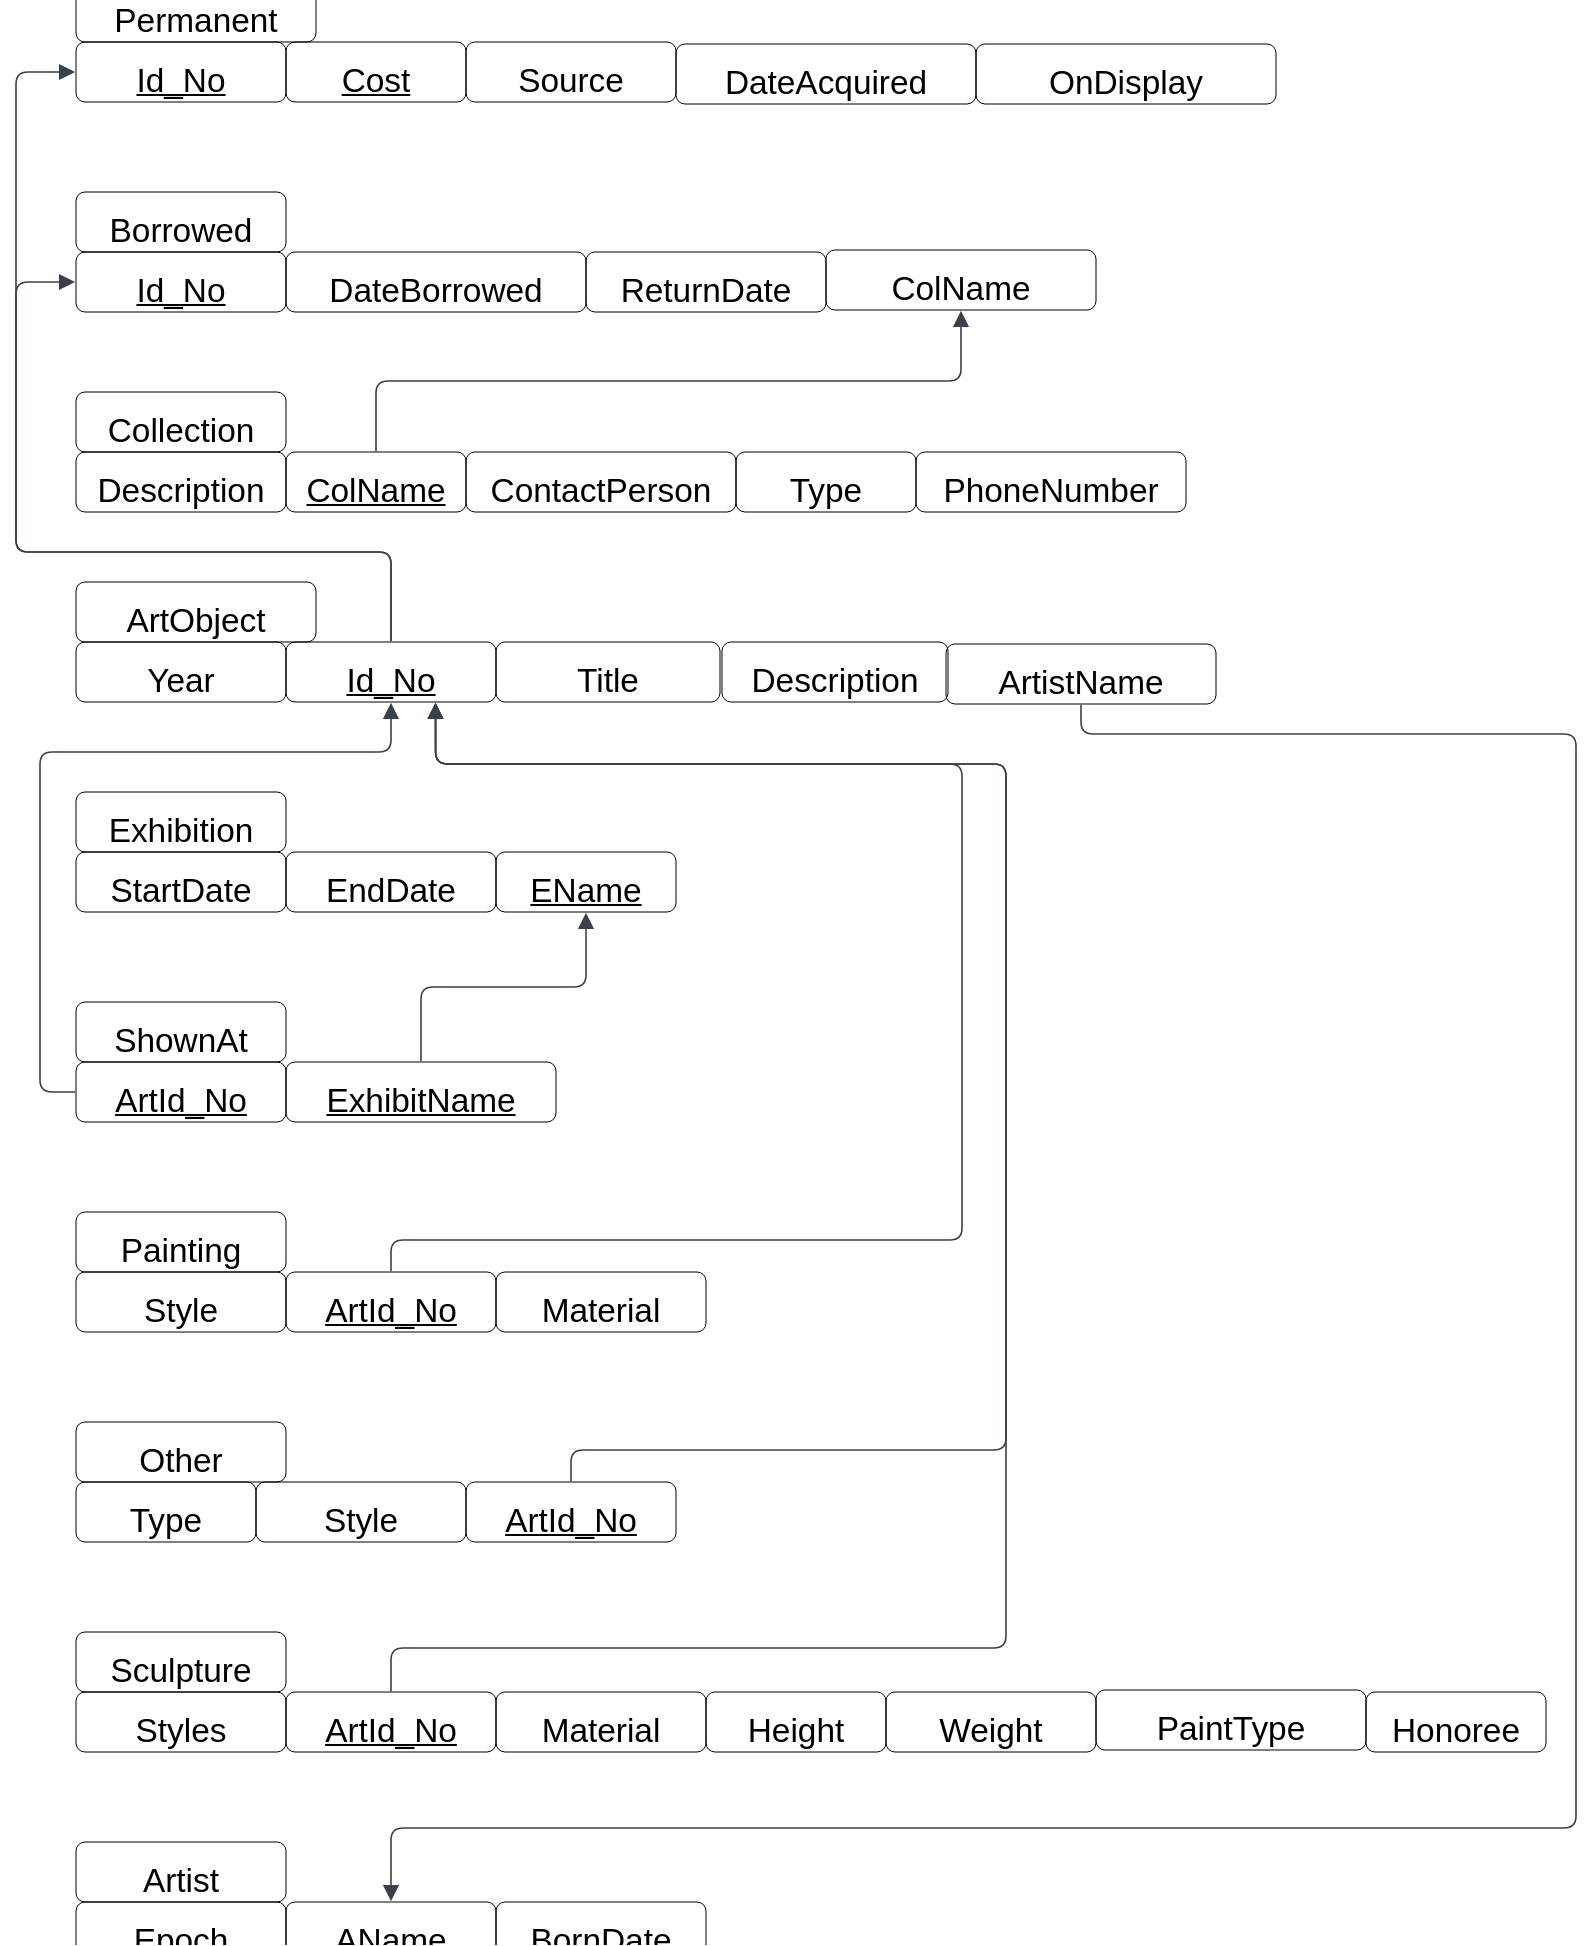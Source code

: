 <mxfile version="24.0.2" type="github">
  <diagram name="Page-1" id="jYmZV8ITqJIYFZot-3bw">
    <mxGraphModel dx="880" dy="1568" grid="1" gridSize="10" guides="1" tooltips="1" connect="1" arrows="1" fold="1" page="1" pageScale="1" pageWidth="850" pageHeight="1100" math="0" shadow="0">
      <root>
        <mxCell id="0" />
        <mxCell id="1" parent="0" />
        <mxCell id="PU0SAnK2rKoTtU8Le6aB-31" value="Collection" style="html=1;overflow=block;blockSpacing=1;whiteSpace=wrap;fontSize=16.7;spacing=9;strokeColor=#000000;rounded=1;absoluteArcSize=1;arcSize=9;fillColor=none;strokeWidth=NaN;lucidId=z6OhcGJRqZKo;" vertex="1" parent="1">
          <mxGeometry x="90" y="100" width="105" height="30" as="geometry" />
        </mxCell>
        <mxCell id="PU0SAnK2rKoTtU8Le6aB-32" value="ColName" style="html=1;overflow=block;blockSpacing=1;whiteSpace=wrap;fontSize=16.7;fontStyle=4;spacing=9;strokeColor=#000000;rounded=1;absoluteArcSize=1;arcSize=9;fillColor=none;strokeWidth=NaN;lucidId=z6OhFYOiw2YT;" vertex="1" parent="1">
          <mxGeometry x="195" y="130" width="90" height="30" as="geometry" />
        </mxCell>
        <mxCell id="PU0SAnK2rKoTtU8Le6aB-33" value="Description" style="html=1;overflow=block;blockSpacing=1;whiteSpace=wrap;fontSize=16.7;spacing=9;strokeColor=#000000;rounded=1;absoluteArcSize=1;arcSize=9;fillColor=none;strokeWidth=NaN;lucidId=z6OhiKPOUx.W;" vertex="1" parent="1">
          <mxGeometry x="90" y="130" width="105" height="30" as="geometry" />
        </mxCell>
        <mxCell id="PU0SAnK2rKoTtU8Le6aB-34" value="ContactPerson" style="html=1;overflow=block;blockSpacing=1;whiteSpace=wrap;fontSize=16.7;spacing=9;strokeColor=#000000;rounded=1;absoluteArcSize=1;arcSize=9;fillColor=none;strokeWidth=NaN;lucidId=z6OhyAOiYPFw;" vertex="1" parent="1">
          <mxGeometry x="285" y="130" width="135" height="30" as="geometry" />
        </mxCell>
        <mxCell id="PU0SAnK2rKoTtU8Le6aB-35" value="Borrowed" style="html=1;overflow=block;blockSpacing=1;whiteSpace=wrap;fontSize=16.7;spacing=9;strokeColor=#000000;rounded=1;absoluteArcSize=1;arcSize=9;fillColor=none;strokeWidth=NaN;lucidId=06OhShUhUDYR;" vertex="1" parent="1">
          <mxGeometry x="90" width="105" height="30" as="geometry" />
        </mxCell>
        <mxCell id="PU0SAnK2rKoTtU8Le6aB-36" value="DateBorrowed" style="html=1;overflow=block;blockSpacing=1;whiteSpace=wrap;fontSize=16.7;spacing=9;strokeColor=#000000;rounded=1;absoluteArcSize=1;arcSize=9;fillColor=none;strokeWidth=NaN;lucidId=06OhBbWzA.Sx;" vertex="1" parent="1">
          <mxGeometry x="195" y="30" width="150" height="30" as="geometry" />
        </mxCell>
        <mxCell id="PU0SAnK2rKoTtU8Le6aB-37" value="Id_No" style="html=1;overflow=block;blockSpacing=1;whiteSpace=wrap;fontSize=16.7;fontStyle=4;spacing=9;strokeColor=#000000;rounded=1;absoluteArcSize=1;arcSize=9;fillColor=none;strokeWidth=NaN;lucidId=06Ohtj7bPAB8;" vertex="1" parent="1">
          <mxGeometry x="90" y="30" width="105" height="30" as="geometry" />
        </mxCell>
        <mxCell id="PU0SAnK2rKoTtU8Le6aB-38" value="ReturnDate" style="html=1;overflow=block;blockSpacing=1;whiteSpace=wrap;fontSize=16.7;spacing=9;strokeColor=#000000;rounded=1;absoluteArcSize=1;arcSize=9;fillColor=none;strokeWidth=NaN;lucidId=06OhZb7.HwIv;" vertex="1" parent="1">
          <mxGeometry x="345" y="30" width="120" height="30" as="geometry" />
        </mxCell>
        <mxCell id="PU0SAnK2rKoTtU8Le6aB-39" value="Exhibition" style="html=1;overflow=block;blockSpacing=1;whiteSpace=wrap;fontSize=16.7;spacing=9;strokeColor=#000000;rounded=1;absoluteArcSize=1;arcSize=9;fillColor=none;strokeWidth=NaN;lucidId=l7OhnkoHDzzh;" vertex="1" parent="1">
          <mxGeometry x="90" y="300" width="105" height="30" as="geometry" />
        </mxCell>
        <mxCell id="PU0SAnK2rKoTtU8Le6aB-40" value="EName" style="html=1;overflow=block;blockSpacing=1;whiteSpace=wrap;fontSize=16.7;fontStyle=4;spacing=9;strokeColor=#000000;rounded=1;absoluteArcSize=1;arcSize=9;fillColor=none;strokeWidth=NaN;lucidId=l7Oh36cRQDnZ;" vertex="1" parent="1">
          <mxGeometry x="300" y="330" width="90" height="30" as="geometry" />
        </mxCell>
        <mxCell id="PU0SAnK2rKoTtU8Le6aB-41" value="StartDate" style="html=1;overflow=block;blockSpacing=1;whiteSpace=wrap;fontSize=16.7;spacing=9;strokeColor=#000000;rounded=1;absoluteArcSize=1;arcSize=9;fillColor=none;strokeWidth=NaN;lucidId=l7OhfUKPER33;" vertex="1" parent="1">
          <mxGeometry x="90" y="330" width="105" height="30" as="geometry" />
        </mxCell>
        <mxCell id="PU0SAnK2rKoTtU8Le6aB-42" value="Type" style="html=1;overflow=block;blockSpacing=1;whiteSpace=wrap;fontSize=16.7;spacing=9;strokeColor=#000000;rounded=1;absoluteArcSize=1;arcSize=9;fillColor=none;strokeWidth=NaN;lucidId=DPVhVUuUjoyy;" vertex="1" parent="1">
          <mxGeometry x="420" y="130" width="90" height="30" as="geometry" />
        </mxCell>
        <mxCell id="PU0SAnK2rKoTtU8Le6aB-43" value="PhoneNumber" style="html=1;overflow=block;blockSpacing=1;whiteSpace=wrap;fontSize=16.7;spacing=9;strokeColor=#000000;rounded=1;absoluteArcSize=1;arcSize=9;fillColor=none;strokeWidth=NaN;lucidId=DPVh~spQSDsb;" vertex="1" parent="1">
          <mxGeometry x="510" y="130" width="135" height="30" as="geometry" />
        </mxCell>
        <mxCell id="PU0SAnK2rKoTtU8Le6aB-44" value="Permanent" style="html=1;overflow=block;blockSpacing=1;whiteSpace=wrap;fontSize=16.7;spacing=9;strokeColor=#000000;rounded=1;absoluteArcSize=1;arcSize=9;fillColor=none;strokeWidth=NaN;lucidId=HRVhk1lA1T~s;" vertex="1" parent="1">
          <mxGeometry x="90" y="-105" width="120" height="30" as="geometry" />
        </mxCell>
        <mxCell id="PU0SAnK2rKoTtU8Le6aB-45" value="Cost" style="html=1;overflow=block;blockSpacing=1;whiteSpace=wrap;fontSize=16.7;fontStyle=4;spacing=9;strokeColor=#000000;rounded=1;absoluteArcSize=1;arcSize=9;fillColor=none;strokeWidth=NaN;lucidId=HRVhsQTKawpQ;" vertex="1" parent="1">
          <mxGeometry x="195" y="-75" width="90" height="30" as="geometry" />
        </mxCell>
        <mxCell id="PU0SAnK2rKoTtU8Le6aB-46" value="Id_No" style="html=1;overflow=block;blockSpacing=1;whiteSpace=wrap;fontSize=16.7;fontStyle=4;spacing=9;strokeColor=#000000;rounded=1;absoluteArcSize=1;arcSize=9;fillColor=none;strokeWidth=NaN;lucidId=HRVh778z.GH.;" vertex="1" parent="1">
          <mxGeometry x="90" y="-75" width="105" height="30" as="geometry" />
        </mxCell>
        <mxCell id="PU0SAnK2rKoTtU8Le6aB-47" value="ArtObject" style="html=1;overflow=block;blockSpacing=1;whiteSpace=wrap;fontSize=16.7;spacing=9;strokeColor=#000000;rounded=1;absoluteArcSize=1;arcSize=9;fillColor=none;strokeWidth=NaN;lucidId=2RVhFVYXzwJT;" vertex="1" parent="1">
          <mxGeometry x="90" y="195" width="120" height="30" as="geometry" />
        </mxCell>
        <mxCell id="PU0SAnK2rKoTtU8Le6aB-48" value="Id_No" style="html=1;overflow=block;blockSpacing=1;whiteSpace=wrap;fontSize=16.7;fontStyle=4;spacing=9;strokeColor=#000000;rounded=1;absoluteArcSize=1;arcSize=9;fillColor=none;strokeWidth=NaN;lucidId=2RVh2l~SY1wu;" vertex="1" parent="1">
          <mxGeometry x="195" y="225" width="105" height="30" as="geometry" />
        </mxCell>
        <mxCell id="PU0SAnK2rKoTtU8Le6aB-49" value="Year" style="html=1;overflow=block;blockSpacing=1;whiteSpace=wrap;fontSize=16.7;spacing=9;strokeColor=#000000;rounded=1;absoluteArcSize=1;arcSize=9;fillColor=none;strokeWidth=NaN;lucidId=2RVhnAuz1.Ty;" vertex="1" parent="1">
          <mxGeometry x="90" y="225" width="105" height="30" as="geometry" />
        </mxCell>
        <mxCell id="PU0SAnK2rKoTtU8Le6aB-50" value="Description" style="html=1;overflow=block;blockSpacing=1;whiteSpace=wrap;fontSize=16.7;spacing=9;strokeColor=#000000;rounded=1;absoluteArcSize=1;arcSize=9;fillColor=none;strokeWidth=NaN;lucidId=LSVhGU_fYiH8;" vertex="1" parent="1">
          <mxGeometry x="413" y="225" width="113" height="30" as="geometry" />
        </mxCell>
        <mxCell id="PU0SAnK2rKoTtU8Le6aB-51" value="Title" style="html=1;overflow=block;blockSpacing=1;whiteSpace=wrap;fontSize=16.7;spacing=9;strokeColor=#000000;rounded=1;absoluteArcSize=1;arcSize=9;fillColor=none;strokeWidth=NaN;lucidId=LSVhs00ke4gj;" vertex="1" parent="1">
          <mxGeometry x="300" y="225" width="112" height="30" as="geometry" />
        </mxCell>
        <mxCell id="PU0SAnK2rKoTtU8Le6aB-52" value="" style="html=1;jettySize=18;whiteSpace=wrap;fontSize=13;strokeColor=#3a414a;strokeOpacity=100;strokeWidth=0.8;rounded=1;arcSize=12;edgeStyle=orthogonalEdgeStyle;startArrow=none;endArrow=block;endFill=1;exitX=0.5;exitY=-0.012;exitPerimeter=0;entryX=-0.004;entryY=0.5;entryPerimeter=0;lucidId=HTVhlyadzJpf;" edge="1" parent="1" source="PU0SAnK2rKoTtU8Le6aB-48" target="PU0SAnK2rKoTtU8Le6aB-46">
          <mxGeometry width="100" height="100" relative="1" as="geometry">
            <Array as="points">
              <mxPoint x="248" y="180" />
              <mxPoint x="60" y="180" />
              <mxPoint x="60" y="-60" />
            </Array>
          </mxGeometry>
        </mxCell>
        <mxCell id="PU0SAnK2rKoTtU8Le6aB-53" value="" style="html=1;jettySize=18;whiteSpace=wrap;fontSize=13;strokeColor=#3a414a;strokeOpacity=100;strokeWidth=0.8;rounded=1;arcSize=12;edgeStyle=orthogonalEdgeStyle;startArrow=none;endArrow=block;endFill=1;exitX=0.5;exitY=-0.012;exitPerimeter=0;entryX=-0.004;entryY=0.5;entryPerimeter=0;lucidId=7TVhg8g4fRHh;" edge="1" parent="1" source="PU0SAnK2rKoTtU8Le6aB-48" target="PU0SAnK2rKoTtU8Le6aB-37">
          <mxGeometry width="100" height="100" relative="1" as="geometry">
            <Array as="points">
              <mxPoint x="248" y="180" />
              <mxPoint x="60" y="180" />
              <mxPoint x="60" y="45" />
            </Array>
          </mxGeometry>
        </mxCell>
        <mxCell id="PU0SAnK2rKoTtU8Le6aB-54" value="Source" style="html=1;overflow=block;blockSpacing=1;whiteSpace=wrap;fontSize=16.7;spacing=9;strokeColor=#000000;rounded=1;absoluteArcSize=1;arcSize=9;fillColor=none;strokeWidth=NaN;lucidId=QVVh2u8bxX6B;" vertex="1" parent="1">
          <mxGeometry x="285" y="-75" width="105" height="30" as="geometry" />
        </mxCell>
        <mxCell id="PU0SAnK2rKoTtU8Le6aB-55" value="DateAcquired" style="html=1;overflow=block;blockSpacing=1;whiteSpace=wrap;fontSize=16.7;spacing=9;strokeColor=#000000;rounded=1;absoluteArcSize=1;arcSize=9;fillColor=none;strokeWidth=NaN;lucidId=QVVhb0YnoQu_;" vertex="1" parent="1">
          <mxGeometry x="390" y="-74" width="150" height="30" as="geometry" />
        </mxCell>
        <mxCell id="PU0SAnK2rKoTtU8Le6aB-56" value="OnDisplay" style="html=1;overflow=block;blockSpacing=1;whiteSpace=wrap;fontSize=16.7;spacing=9;strokeColor=#000000;rounded=1;absoluteArcSize=1;arcSize=9;fillColor=none;strokeWidth=NaN;lucidId=oWVhpgzm7bF_;" vertex="1" parent="1">
          <mxGeometry x="540" y="-74" width="150" height="30" as="geometry" />
        </mxCell>
        <mxCell id="PU0SAnK2rKoTtU8Le6aB-57" value="ColName" style="html=1;overflow=block;blockSpacing=1;whiteSpace=wrap;fontSize=16.7;spacing=9;strokeColor=#000000;rounded=1;absoluteArcSize=1;arcSize=9;fillColor=none;strokeWidth=NaN;lucidId=70VhpP5AGjuV;" vertex="1" parent="1">
          <mxGeometry x="465" y="29" width="135" height="30" as="geometry" />
        </mxCell>
        <mxCell id="PU0SAnK2rKoTtU8Le6aB-58" value="" style="html=1;jettySize=18;whiteSpace=wrap;fontSize=13;strokeColor=#3a414a;strokeOpacity=100;strokeWidth=0.8;rounded=1;arcSize=12;edgeStyle=orthogonalEdgeStyle;startArrow=none;endArrow=block;endFill=1;exitX=0.5;exitY=-0.012;exitPerimeter=0;entryX=0.5;entryY=1.013;entryPerimeter=0;lucidId=o1Vhxp~lWufo;" edge="1" parent="1" source="PU0SAnK2rKoTtU8Le6aB-32" target="PU0SAnK2rKoTtU8Le6aB-57">
          <mxGeometry width="100" height="100" relative="1" as="geometry">
            <Array as="points" />
          </mxGeometry>
        </mxCell>
        <mxCell id="PU0SAnK2rKoTtU8Le6aB-59" value="EndDate" style="html=1;overflow=block;blockSpacing=1;whiteSpace=wrap;fontSize=16.7;spacing=9;strokeColor=#000000;rounded=1;absoluteArcSize=1;arcSize=9;fillColor=none;strokeWidth=NaN;lucidId=J3Vh3YbZTTIE;" vertex="1" parent="1">
          <mxGeometry x="195" y="330" width="105" height="30" as="geometry" />
        </mxCell>
        <mxCell id="PU0SAnK2rKoTtU8Le6aB-60" value="ShownAt" style="html=1;overflow=block;blockSpacing=1;whiteSpace=wrap;fontSize=16.7;spacing=9;strokeColor=#000000;rounded=1;absoluteArcSize=1;arcSize=9;fillColor=none;strokeWidth=NaN;lucidId=f4VhP.gbSK3B;" vertex="1" parent="1">
          <mxGeometry x="90" y="405" width="105" height="30" as="geometry" />
        </mxCell>
        <mxCell id="PU0SAnK2rKoTtU8Le6aB-61" value="ArtId_No" style="html=1;overflow=block;blockSpacing=1;whiteSpace=wrap;fontSize=16.7;fontStyle=4;spacing=9;strokeColor=#000000;rounded=1;absoluteArcSize=1;arcSize=9;fillColor=none;strokeWidth=NaN;lucidId=f4Vh6IjCRE0N;" vertex="1" parent="1">
          <mxGeometry x="90" y="435" width="105" height="30" as="geometry" />
        </mxCell>
        <mxCell id="PU0SAnK2rKoTtU8Le6aB-62" value="ExhibitName" style="html=1;overflow=block;blockSpacing=1;whiteSpace=wrap;fontSize=16.7;fontStyle=4;spacing=9;strokeColor=#000000;rounded=1;absoluteArcSize=1;arcSize=9;fillColor=none;strokeWidth=NaN;lucidId=f4VhyrElFNet;" vertex="1" parent="1">
          <mxGeometry x="195" y="435" width="135" height="30" as="geometry" />
        </mxCell>
        <mxCell id="PU0SAnK2rKoTtU8Le6aB-63" value="" style="html=1;jettySize=18;whiteSpace=wrap;fontSize=13;strokeColor=#3a414a;strokeOpacity=100;strokeWidth=0.8;rounded=1;arcSize=12;edgeStyle=orthogonalEdgeStyle;startArrow=none;endArrow=block;endFill=1;exitX=0.5;exitY=-0.012;exitPerimeter=0;entryX=0.5;entryY=1.012;entryPerimeter=0;lucidId=e5Vh-jkPAVZG;" edge="1" parent="1" source="PU0SAnK2rKoTtU8Le6aB-62" target="PU0SAnK2rKoTtU8Le6aB-40">
          <mxGeometry width="100" height="100" relative="1" as="geometry">
            <Array as="points" />
          </mxGeometry>
        </mxCell>
        <mxCell id="PU0SAnK2rKoTtU8Le6aB-64" value="" style="html=1;jettySize=18;whiteSpace=wrap;fontSize=13;strokeColor=#3a414a;strokeOpacity=100;strokeWidth=0.8;rounded=1;arcSize=12;edgeStyle=orthogonalEdgeStyle;startArrow=none;endArrow=block;endFill=1;exitX=-0.004;exitY=0.5;exitPerimeter=0;entryX=0.5;entryY=1.012;entryPerimeter=0;lucidId=i5Vh5s6amjdB;" edge="1" parent="1" source="PU0SAnK2rKoTtU8Le6aB-61" target="PU0SAnK2rKoTtU8Le6aB-48">
          <mxGeometry width="100" height="100" relative="1" as="geometry">
            <Array as="points">
              <mxPoint x="72" y="450" />
              <mxPoint x="72" y="280" />
              <mxPoint x="248" y="280" />
            </Array>
          </mxGeometry>
        </mxCell>
        <mxCell id="PU0SAnK2rKoTtU8Le6aB-65" value="Painting" style="html=1;overflow=block;blockSpacing=1;whiteSpace=wrap;fontSize=16.7;spacing=9;strokeColor=#000000;rounded=1;absoluteArcSize=1;arcSize=9;fillColor=none;strokeWidth=NaN;lucidId=ebWhU4pU5aa8;" vertex="1" parent="1">
          <mxGeometry x="90" y="510" width="105" height="30" as="geometry" />
        </mxCell>
        <mxCell id="PU0SAnK2rKoTtU8Le6aB-66" value="Material" style="html=1;overflow=block;blockSpacing=1;whiteSpace=wrap;fontSize=16.7;spacing=9;strokeColor=#000000;rounded=1;absoluteArcSize=1;arcSize=9;fillColor=none;strokeWidth=NaN;lucidId=ebWhhy0-B8kS;" vertex="1" parent="1">
          <mxGeometry x="300" y="540" width="105" height="30" as="geometry" />
        </mxCell>
        <mxCell id="PU0SAnK2rKoTtU8Le6aB-67" value="Style" style="html=1;overflow=block;blockSpacing=1;whiteSpace=wrap;fontSize=16.7;spacing=9;strokeColor=#000000;rounded=1;absoluteArcSize=1;arcSize=9;fillColor=none;strokeWidth=NaN;lucidId=ebWhHU~bRM-j;" vertex="1" parent="1">
          <mxGeometry x="90" y="540" width="105" height="30" as="geometry" />
        </mxCell>
        <mxCell id="PU0SAnK2rKoTtU8Le6aB-68" value="ArtId_No" style="html=1;overflow=block;blockSpacing=1;whiteSpace=wrap;fontSize=16.7;fontStyle=4;spacing=9;strokeColor=#000000;rounded=1;absoluteArcSize=1;arcSize=9;fillColor=none;strokeWidth=NaN;lucidId=ebWhjD3c_DRG;" vertex="1" parent="1">
          <mxGeometry x="195" y="540" width="105" height="30" as="geometry" />
        </mxCell>
        <mxCell id="PU0SAnK2rKoTtU8Le6aB-69" value="Other" style="html=1;overflow=block;blockSpacing=1;whiteSpace=wrap;fontSize=16.7;spacing=9;strokeColor=#000000;rounded=1;absoluteArcSize=1;arcSize=9;fillColor=none;strokeWidth=NaN;lucidId=obWh4gxXi3Te;" vertex="1" parent="1">
          <mxGeometry x="90" y="615" width="105" height="30" as="geometry" />
        </mxCell>
        <mxCell id="PU0SAnK2rKoTtU8Le6aB-70" value="ArtId_No" style="html=1;overflow=block;blockSpacing=1;whiteSpace=wrap;fontSize=16.7;fontStyle=4;spacing=9;strokeColor=#000000;rounded=1;absoluteArcSize=1;arcSize=9;fillColor=none;strokeWidth=NaN;lucidId=obWh5pjX~.Bz;" vertex="1" parent="1">
          <mxGeometry x="285" y="645" width="105" height="30" as="geometry" />
        </mxCell>
        <mxCell id="PU0SAnK2rKoTtU8Le6aB-71" value="Type" style="html=1;overflow=block;blockSpacing=1;whiteSpace=wrap;fontSize=16.7;spacing=9;strokeColor=#000000;rounded=1;absoluteArcSize=1;arcSize=9;fillColor=none;strokeWidth=NaN;lucidId=obWh15mnABlZ;" vertex="1" parent="1">
          <mxGeometry x="90" y="645" width="90" height="30" as="geometry" />
        </mxCell>
        <mxCell id="PU0SAnK2rKoTtU8Le6aB-72" value="Style" style="html=1;overflow=block;blockSpacing=1;whiteSpace=wrap;fontSize=16.7;spacing=9;strokeColor=#000000;rounded=1;absoluteArcSize=1;arcSize=9;fillColor=none;strokeWidth=NaN;lucidId=obWhUZgS65qC;" vertex="1" parent="1">
          <mxGeometry x="180" y="645" width="105" height="30" as="geometry" />
        </mxCell>
        <mxCell id="PU0SAnK2rKoTtU8Le6aB-73" value="Sculpture" style="html=1;overflow=block;blockSpacing=1;whiteSpace=wrap;fontSize=16.7;spacing=9;strokeColor=#000000;rounded=1;absoluteArcSize=1;arcSize=9;fillColor=none;strokeWidth=NaN;lucidId=YcWh48UqgWhw;" vertex="1" parent="1">
          <mxGeometry x="90" y="720" width="105" height="30" as="geometry" />
        </mxCell>
        <mxCell id="PU0SAnK2rKoTtU8Le6aB-74" value="Material" style="html=1;overflow=block;blockSpacing=1;whiteSpace=wrap;fontSize=16.7;spacing=9;strokeColor=#000000;rounded=1;absoluteArcSize=1;arcSize=9;fillColor=none;strokeWidth=NaN;lucidId=YcWhWastKNq_;" vertex="1" parent="1">
          <mxGeometry x="300" y="750" width="105" height="30" as="geometry" />
        </mxCell>
        <mxCell id="PU0SAnK2rKoTtU8Le6aB-75" value="Styles" style="html=1;overflow=block;blockSpacing=1;whiteSpace=wrap;fontSize=16.7;spacing=9;strokeColor=#000000;rounded=1;absoluteArcSize=1;arcSize=9;fillColor=none;strokeWidth=NaN;lucidId=YcWh6adNhkCn;" vertex="1" parent="1">
          <mxGeometry x="90" y="750" width="105" height="30" as="geometry" />
        </mxCell>
        <mxCell id="PU0SAnK2rKoTtU8Le6aB-76" value="ArtId_No" style="html=1;overflow=block;blockSpacing=1;whiteSpace=wrap;fontSize=16.7;fontStyle=4;spacing=9;strokeColor=#000000;rounded=1;absoluteArcSize=1;arcSize=9;fillColor=none;strokeWidth=NaN;lucidId=YcWhs6zD1rWx;" vertex="1" parent="1">
          <mxGeometry x="195" y="750" width="105" height="30" as="geometry" />
        </mxCell>
        <mxCell id="PU0SAnK2rKoTtU8Le6aB-77" value="Height" style="html=1;overflow=block;blockSpacing=1;whiteSpace=wrap;fontSize=16.7;spacing=9;strokeColor=#000000;rounded=1;absoluteArcSize=1;arcSize=9;fillColor=none;strokeWidth=NaN;lucidId=BdWhoVx~e8Pw;" vertex="1" parent="1">
          <mxGeometry x="405" y="750" width="90" height="30" as="geometry" />
        </mxCell>
        <mxCell id="PU0SAnK2rKoTtU8Le6aB-78" value="Weight" style="html=1;overflow=block;blockSpacing=1;whiteSpace=wrap;fontSize=16.7;spacing=9;strokeColor=#000000;rounded=1;absoluteArcSize=1;arcSize=9;fillColor=none;strokeWidth=NaN;lucidId=BdWhh6PmIsSp;" vertex="1" parent="1">
          <mxGeometry x="495" y="750" width="105" height="30" as="geometry" />
        </mxCell>
        <mxCell id="PU0SAnK2rKoTtU8Le6aB-79" value="PaintType" style="html=1;overflow=block;blockSpacing=1;whiteSpace=wrap;fontSize=16.7;spacing=9;strokeColor=#000000;rounded=1;absoluteArcSize=1;arcSize=9;fillColor=none;strokeWidth=NaN;lucidId=.dWhMAGEmdxd;" vertex="1" parent="1">
          <mxGeometry x="600" y="749" width="135" height="30" as="geometry" />
        </mxCell>
        <mxCell id="PU0SAnK2rKoTtU8Le6aB-80" value="" style="html=1;jettySize=18;whiteSpace=wrap;fontSize=13;strokeColor=#3a414a;strokeOpacity=100;strokeWidth=0.8;rounded=1;arcSize=12;edgeStyle=orthogonalEdgeStyle;startArrow=none;endArrow=block;endFill=1;exitX=0.5;exitY=-0.012;exitPerimeter=0;entryX=0.712;entryY=1.012;entryPerimeter=0;lucidId=DeWhJckW7gXF;" edge="1" parent="1" source="PU0SAnK2rKoTtU8Le6aB-70" target="PU0SAnK2rKoTtU8Le6aB-48">
          <mxGeometry width="100" height="100" relative="1" as="geometry">
            <Array as="points">
              <mxPoint x="338" y="629" />
              <mxPoint x="555" y="629" />
              <mxPoint x="555" y="286" />
              <mxPoint x="270" y="286" />
            </Array>
          </mxGeometry>
        </mxCell>
        <mxCell id="PU0SAnK2rKoTtU8Le6aB-81" value="" style="html=1;jettySize=18;whiteSpace=wrap;fontSize=13;strokeColor=#3a414a;strokeOpacity=100;strokeWidth=0.8;rounded=1;arcSize=12;edgeStyle=orthogonalEdgeStyle;startArrow=none;endArrow=block;endFill=1;exitX=0.5;exitY=-0.012;exitPerimeter=0;entryX=0.712;entryY=1.012;entryPerimeter=0;lucidId=UeWhoMFZBrTJ;" edge="1" parent="1" source="PU0SAnK2rKoTtU8Le6aB-76" target="PU0SAnK2rKoTtU8Le6aB-48">
          <mxGeometry width="100" height="100" relative="1" as="geometry">
            <Array as="points">
              <mxPoint x="248" y="728" />
              <mxPoint x="555" y="728" />
              <mxPoint x="555" y="286" />
              <mxPoint x="270" y="286" />
            </Array>
          </mxGeometry>
        </mxCell>
        <mxCell id="PU0SAnK2rKoTtU8Le6aB-82" value="" style="html=1;jettySize=18;whiteSpace=wrap;fontSize=13;strokeColor=#3a414a;strokeOpacity=100;strokeWidth=0.8;rounded=1;arcSize=12;edgeStyle=orthogonalEdgeStyle;startArrow=none;endArrow=block;endFill=1;exitX=0.5;exitY=-0.012;exitPerimeter=0;entryX=0.712;entryY=1.012;entryPerimeter=0;lucidId=dfWhzPb~fJB5;" edge="1" parent="1" source="PU0SAnK2rKoTtU8Le6aB-68" target="PU0SAnK2rKoTtU8Le6aB-48">
          <mxGeometry width="100" height="100" relative="1" as="geometry">
            <Array as="points">
              <mxPoint x="248" y="524" />
              <mxPoint x="533" y="524" />
              <mxPoint x="533" y="286" />
              <mxPoint x="270" y="286" />
            </Array>
          </mxGeometry>
        </mxCell>
        <mxCell id="PU0SAnK2rKoTtU8Le6aB-83" value="Honoree" style="html=1;overflow=block;blockSpacing=1;whiteSpace=wrap;fontSize=16.7;spacing=9;strokeColor=#000000;rounded=1;absoluteArcSize=1;arcSize=9;fillColor=none;strokeWidth=NaN;lucidId=X3WhBYvx7_gn;" vertex="1" parent="1">
          <mxGeometry x="735" y="750" width="90" height="30" as="geometry" />
        </mxCell>
        <mxCell id="PU0SAnK2rKoTtU8Le6aB-84" value="Artist" style="html=1;overflow=block;blockSpacing=1;whiteSpace=wrap;fontSize=16.7;spacing=9;strokeColor=#000000;rounded=1;absoluteArcSize=1;arcSize=9;fillColor=none;strokeWidth=NaN;lucidId=YgXhCKjidzSr;" vertex="1" parent="1">
          <mxGeometry x="90" y="825" width="105" height="30" as="geometry" />
        </mxCell>
        <mxCell id="PU0SAnK2rKoTtU8Le6aB-85" value="BornDate" style="html=1;overflow=block;blockSpacing=1;whiteSpace=wrap;fontSize=16.7;spacing=9;strokeColor=#000000;rounded=1;absoluteArcSize=1;arcSize=9;fillColor=none;strokeWidth=NaN;lucidId=YgXhHYCR~-B6;" vertex="1" parent="1">
          <mxGeometry x="300" y="855" width="105" height="30" as="geometry" />
        </mxCell>
        <mxCell id="PU0SAnK2rKoTtU8Le6aB-86" value="Epoch" style="html=1;overflow=block;blockSpacing=1;whiteSpace=wrap;fontSize=16.7;spacing=9;strokeColor=#000000;rounded=1;absoluteArcSize=1;arcSize=9;fillColor=none;strokeWidth=NaN;lucidId=YgXhaE7p1ZRA;" vertex="1" parent="1">
          <mxGeometry x="90" y="855" width="105" height="30" as="geometry" />
        </mxCell>
        <mxCell id="PU0SAnK2rKoTtU8Le6aB-87" value="AName" style="html=1;overflow=block;blockSpacing=1;whiteSpace=wrap;fontSize=16.7;fontStyle=4;spacing=9;strokeColor=#000000;rounded=1;absoluteArcSize=1;arcSize=9;fillColor=none;strokeWidth=NaN;lucidId=YgXhOIR~dvD6;" vertex="1" parent="1">
          <mxGeometry x="195" y="855" width="105" height="30" as="geometry" />
        </mxCell>
        <mxCell id="PU0SAnK2rKoTtU8Le6aB-88" value="ArtistName" style="html=1;overflow=block;blockSpacing=1;whiteSpace=wrap;fontSize=16.7;spacing=9;strokeColor=#000000;rounded=1;absoluteArcSize=1;arcSize=9;fillColor=none;strokeWidth=NaN;lucidId=aiXhRPzClANE;" vertex="1" parent="1">
          <mxGeometry x="525" y="226" width="135" height="30" as="geometry" />
        </mxCell>
        <mxCell id="PU0SAnK2rKoTtU8Le6aB-89" value="" style="html=1;jettySize=18;whiteSpace=wrap;fontSize=13;strokeColor=#3a414a;strokeOpacity=100;strokeWidth=0.8;rounded=1;arcSize=12;edgeStyle=orthogonalEdgeStyle;startArrow=none;endArrow=block;endFill=1;exitX=0.5;exitY=1.013;exitPerimeter=0;entryX=0.5;entryY=-0.012;entryPerimeter=0;lucidId=snXhSm5-PD.Y;" edge="1" parent="1" source="PU0SAnK2rKoTtU8Le6aB-88" target="PU0SAnK2rKoTtU8Le6aB-87">
          <mxGeometry width="100" height="100" relative="1" as="geometry">
            <Array as="points">
              <mxPoint x="593" y="271" />
              <mxPoint x="840" y="271" />
              <mxPoint x="840" y="818" />
              <mxPoint x="248" y="818" />
            </Array>
          </mxGeometry>
        </mxCell>
      </root>
    </mxGraphModel>
  </diagram>
</mxfile>
